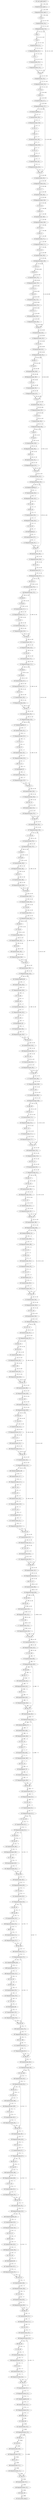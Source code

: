 strict digraph  {
"0 QuantizeLinear_input.1_1" [id=0, type=QuantizeLinear];
"1 DequantizeLinear_input.1_1" [id=1, type=DequantizeLinear];
"2 Conv_0" [id=2, type=Conv];
"3 QuantizeLinear_534_1" [id=3, type=QuantizeLinear];
"4 DequantizeLinear_534_1" [id=4, type=DequantizeLinear];
"5 Add_2" [id=5, type=Add];
"6 Mul_8" [id=6, type=Mul];
"7 Clip_5" [id=7, type=Clip];
"8 QuantizeLinear_254_1" [id=8, type=QuantizeLinear];
"9 QuantizeLinear_251_1" [id=9, type=QuantizeLinear];
"10 DequantizeLinear_254_1" [id=10, type=DequantizeLinear];
"11 DequantizeLinear_251_1" [id=11, type=DequantizeLinear];
"12 Conv_9" [id=12, type=Conv];
"13 Div_7" [id=13, type=Div];
"14 Relu_10" [id=14, type=Relu];
"15 QuantizeLinear_253_1" [id=15, type=QuantizeLinear];
"16 QuantizeLinear_257_1" [id=16, type=QuantizeLinear];
"17 DequantizeLinear_253_1" [id=17, type=DequantizeLinear];
"18 DequantizeLinear_257_1" [id=18, type=DequantizeLinear];
"19 GlobalAveragePool_11" [id=19, type=GlobalAveragePool];
"20 Mul_16" [id=20, type=Mul];
"21 QuantizeLinear_258_1" [id=21, type=QuantizeLinear];
"22 QuantizeLinear_263_1" [id=22, type=QuantizeLinear];
"23 DequantizeLinear_258_1" [id=23, type=DequantizeLinear];
"24 DequantizeLinear_263_1" [id=24, type=DequantizeLinear];
"25 Conv_12" [id=25, type=Conv];
"26 Conv_17" [id=26, type=Conv];
"27 Relu_13" [id=27, type=Relu];
"28 QuantizeLinear_540_1" [id=28, type=QuantizeLinear];
"29 QuantizeLinear_260_1" [id=29, type=QuantizeLinear];
"30 DequantizeLinear_540_1" [id=30, type=DequantizeLinear];
"31 DequantizeLinear_260_1" [id=31, type=DequantizeLinear];
"32 Conv_18" [id=32, type=Conv];
"33 Conv_14" [id=33, type=Conv];
"34 Relu_19" [id=34, type=Relu];
"35 HardSigmoid_15" [id=35, type=HardSigmoid];
"36 QuantizeLinear_268_1" [id=36, type=QuantizeLinear];
"37 QuantizeLinear_262_1" [id=37, type=QuantizeLinear];
"38 DequantizeLinear_268_1" [id=38, type=DequantizeLinear];
"39 DequantizeLinear_262_1" [id=39, type=DequantizeLinear];
"40 Conv_20" [id=40, type=Conv];
"41 Relu_21" [id=41, type=Relu];
"42 QuantizeLinear_271_1" [id=42, type=QuantizeLinear];
"43 DequantizeLinear_271_1" [id=43, type=DequantizeLinear];
"44 Conv_22" [id=44, type=Conv];
"45 QuantizeLinear_549_1" [id=45, type=QuantizeLinear];
"46 DequantizeLinear_549_1" [id=46, type=DequantizeLinear];
"47 Conv_23" [id=47, type=Conv];
"48 Add_28" [id=48, type=Add];
"49 Relu_24" [id=49, type=Relu];
"50 QuantizeLinear_282_1" [id=50, type=QuantizeLinear];
"51 QuantizeLinear_276_1" [id=51, type=QuantizeLinear];
"52 DequantizeLinear_282_1" [id=52, type=DequantizeLinear];
"53 DequantizeLinear_276_1" [id=53, type=DequantizeLinear];
"54 Conv_29" [id=54, type=Conv];
"55 Conv_25" [id=55, type=Conv];
"56 QuantizeLinear_561_1" [id=56, type=QuantizeLinear];
"57 Relu_26" [id=57, type=Relu];
"58 DequantizeLinear_561_1" [id=58, type=DequantizeLinear];
"59 QuantizeLinear_279_1" [id=59, type=QuantizeLinear];
"60 Add_31" [id=60, type=Add];
"61 Mul_37" [id=61, type=Mul];
"62 DequantizeLinear_279_1" [id=62, type=DequantizeLinear];
"63 Clip_34" [id=63, type=Clip];
"64 QuantizeLinear_292_1" [id=64, type=QuantizeLinear];
"65 Conv_27" [id=65, type=Conv];
"66 QuantizeLinear_289_1" [id=66, type=QuantizeLinear];
"67 DequantizeLinear_292_1" [id=67, type=DequantizeLinear];
"68 QuantizeLinear_558_1" [id=68, type=QuantizeLinear];
"69 DequantizeLinear_289_1" [id=69, type=DequantizeLinear];
"70 Conv_38" [id=70, type=Conv];
"71 DequantizeLinear_558_1" [id=71, type=DequantizeLinear];
"72 Div_36" [id=72, type=Div];
"73 QuantizeLinear_564_1" [id=73, type=QuantizeLinear];
"74 QuantizeLinear_291_1" [id=74, type=QuantizeLinear];
"75 DequantizeLinear_564_1" [id=75, type=DequantizeLinear];
"76 DequantizeLinear_291_1" [id=76, type=DequantizeLinear];
"77 Add_40" [id=77, type=Add];
"78 Mul_46" [id=78, type=Mul];
"79 Clip_43" [id=79, type=Clip];
"80 QuantizeLinear_302_1" [id=80, type=QuantizeLinear];
"81 QuantizeLinear_299_1" [id=81, type=QuantizeLinear];
"82 DequantizeLinear_302_1" [id=82, type=DequantizeLinear];
"83 DequantizeLinear_299_1" [id=83, type=DequantizeLinear];
"84 GlobalAveragePool_47" [id=84, type=GlobalAveragePool];
"85 Mul_52" [id=85, type=Mul];
"86 Div_45" [id=86, type=Div];
"87 QuantizeLinear_303_1" [id=87, type=QuantizeLinear];
"88 QuantizeLinear_308_1" [id=88, type=QuantizeLinear];
"89 QuantizeLinear_301_1" [id=89, type=QuantizeLinear];
"90 DequantizeLinear_303_1" [id=90, type=DequantizeLinear];
"91 DequantizeLinear_308_1" [id=91, type=DequantizeLinear];
"92 DequantizeLinear_301_1" [id=92, type=DequantizeLinear];
"93 Conv_48" [id=93, type=Conv];
"94 Conv_53" [id=94, type=Conv];
"95 Relu_49" [id=95, type=Relu];
"96 QuantizeLinear_567_1" [id=96, type=QuantizeLinear];
"97 QuantizeLinear_305_1" [id=97, type=QuantizeLinear];
"98 DequantizeLinear_567_1" [id=98, type=DequantizeLinear];
"99 DequantizeLinear_305_1" [id=99, type=DequantizeLinear];
"100 Conv_54" [id=100, type=Conv];
"101 Add_79" [id=101, type=Add];
"102 Conv_50" [id=102, type=Conv];
"103 QuantizeLinear_570_1" [id=103, type=QuantizeLinear];
"104 QuantizeLinear_339_1" [id=104, type=QuantizeLinear];
"105 HardSigmoid_51" [id=105, type=HardSigmoid];
"106 DequantizeLinear_570_1" [id=106, type=DequantizeLinear];
"107 DequantizeLinear_339_1" [id=107, type=DequantizeLinear];
"108 QuantizeLinear_307_1" [id=108, type=QuantizeLinear];
"109 Add_56" [id=109, type=Add];
"110 Mul_62" [id=110, type=Mul];
"111 Conv_80" [id=111, type=Conv];
"112 Add_105" [id=112, type=Add];
"113 DequantizeLinear_307_1" [id=113, type=DequantizeLinear];
"114 Clip_59" [id=114, type=Clip];
"115 QuantizeLinear_320_1" [id=115, type=QuantizeLinear];
"116 QuantizeLinear_579_1" [id=116, type=QuantizeLinear];
"117 QuantizeLinear_368_1" [id=117, type=QuantizeLinear];
"118 QuantizeLinear_317_1" [id=118, type=QuantizeLinear];
"119 DequantizeLinear_320_1" [id=119, type=DequantizeLinear];
"120 DequantizeLinear_579_1" [id=120, type=DequantizeLinear];
"121 DequantizeLinear_368_1" [id=121, type=DequantizeLinear];
"122 DequantizeLinear_317_1" [id=122, type=DequantizeLinear];
"123 Conv_63" [id=123, type=Conv];
"124 Add_82" [id=124, type=Add];
"125 Mul_88" [id=125, type=Mul];
"126 Conv_106" [id=126, type=Conv];
"127 Div_61" [id=127, type=Div];
"128 QuantizeLinear_573_1" [id=128, type=QuantizeLinear];
"129 Clip_85" [id=129, type=Clip];
"130 QuantizeLinear_349_1" [id=130, type=QuantizeLinear];
"131 QuantizeLinear_588_1" [id=131, type=QuantizeLinear];
"132 QuantizeLinear_319_1" [id=132, type=QuantizeLinear];
"133 DequantizeLinear_573_1" [id=133, type=DequantizeLinear];
"134 QuantizeLinear_346_1" [id=134, type=QuantizeLinear];
"135 DequantizeLinear_349_1" [id=135, type=DequantizeLinear];
"136 DequantizeLinear_588_1" [id=136, type=DequantizeLinear];
"137 DequantizeLinear_319_1" [id=137, type=DequantizeLinear];
"138 Add_65" [id=138, type=Add];
"139 Mul_71" [id=139, type=Mul];
"140 DequantizeLinear_346_1" [id=140, type=DequantizeLinear];
"141 Conv_89" [id=141, type=Conv];
"142 Add_108" [id=142, type=Add];
"143 Mul_114" [id=143, type=Mul];
"144 Clip_68" [id=144, type=Clip];
"145 QuantizeLinear_330_1" [id=145, type=QuantizeLinear];
"146 Div_87" [id=146, type=Div];
"147 QuantizeLinear_582_1" [id=147, type=QuantizeLinear];
"148 Clip_111" [id=148, type=Clip];
"149 QuantizeLinear_378_1" [id=149, type=QuantizeLinear];
"150 QuantizeLinear_327_1" [id=150, type=QuantizeLinear];
"151 DequantizeLinear_330_1" [id=151, type=DequantizeLinear];
"152 QuantizeLinear_348_1" [id=152, type=QuantizeLinear];
"153 DequantizeLinear_582_1" [id=153, type=DequantizeLinear];
"154 QuantizeLinear_375_1" [id=154, type=QuantizeLinear];
"155 DequantizeLinear_378_1" [id=155, type=DequantizeLinear];
"156 DequantizeLinear_327_1" [id=156, type=DequantizeLinear];
"157 GlobalAveragePool_72" [id=157, type=GlobalAveragePool];
"158 Mul_77" [id=158, type=Mul];
"159 DequantizeLinear_348_1" [id=159, type=DequantizeLinear];
"160 Add_91" [id=160, type=Add];
"161 Mul_97" [id=161, type=Mul];
"162 DequantizeLinear_375_1" [id=162, type=DequantizeLinear];
"163 Conv_115" [id=163, type=Conv];
"164 Div_70" [id=164, type=Div];
"165 QuantizeLinear_331_1" [id=165, type=QuantizeLinear];
"166 QuantizeLinear_336_1" [id=166, type=QuantizeLinear];
"167 Clip_94" [id=167, type=Clip];
"168 QuantizeLinear_359_1" [id=168, type=QuantizeLinear];
"169 Div_113" [id=169, type=Div];
"170 QuantizeLinear_591_1" [id=170, type=QuantizeLinear];
"171 QuantizeLinear_329_1" [id=171, type=QuantizeLinear];
"172 DequantizeLinear_331_1" [id=172, type=DequantizeLinear];
"173 DequantizeLinear_336_1" [id=173, type=DequantizeLinear];
"174 QuantizeLinear_356_1" [id=174, type=QuantizeLinear];
"175 DequantizeLinear_359_1" [id=175, type=DequantizeLinear];
"176 QuantizeLinear_377_1" [id=176, type=QuantizeLinear];
"177 DequantizeLinear_591_1" [id=177, type=DequantizeLinear];
"178 DequantizeLinear_329_1" [id=178, type=DequantizeLinear];
"179 Conv_73" [id=179, type=Conv];
"180 Conv_78" [id=180, type=Conv];
"181 DequantizeLinear_356_1" [id=181, type=DequantizeLinear];
"182 GlobalAveragePool_98" [id=182, type=GlobalAveragePool];
"183 Mul_103" [id=183, type=Mul];
"184 DequantizeLinear_377_1" [id=184, type=DequantizeLinear];
"185 Add_117" [id=185, type=Add];
"186 Mul_123" [id=186, type=Mul];
"187 Relu_74" [id=187, type=Relu];
"188 QuantizeLinear_576_1" [id=188, type=QuantizeLinear];
"189 Div_96" [id=189, type=Div];
"190 QuantizeLinear_360_1" [id=190, type=QuantizeLinear];
"191 QuantizeLinear_365_1" [id=191, type=QuantizeLinear];
"192 Clip_120" [id=192, type=Clip];
"193 QuantizeLinear_388_1" [id=193, type=QuantizeLinear];
"194 QuantizeLinear_333_1" [id=194, type=QuantizeLinear];
"195 DequantizeLinear_576_1" [id=195, type=DequantizeLinear];
"196 QuantizeLinear_358_1" [id=196, type=QuantizeLinear];
"197 DequantizeLinear_360_1" [id=197, type=DequantizeLinear];
"198 DequantizeLinear_365_1" [id=198, type=DequantizeLinear];
"199 QuantizeLinear_385_1" [id=199, type=QuantizeLinear];
"200 DequantizeLinear_388_1" [id=200, type=DequantizeLinear];
"201 DequantizeLinear_333_1" [id=201, type=DequantizeLinear];
"202 DequantizeLinear_358_1" [id=202, type=DequantizeLinear];
"203 Conv_99" [id=203, type=Conv];
"204 Conv_104" [id=204, type=Conv];
"205 DequantizeLinear_385_1" [id=205, type=DequantizeLinear];
"206 GlobalAveragePool_124" [id=206, type=GlobalAveragePool];
"207 Mul_129" [id=207, type=Mul];
"208 Conv_75" [id=208, type=Conv];
"209 Relu_100" [id=209, type=Relu];
"210 QuantizeLinear_585_1" [id=210, type=QuantizeLinear];
"211 Div_122" [id=211, type=Div];
"212 QuantizeLinear_389_1" [id=212, type=QuantizeLinear];
"213 QuantizeLinear_394_1" [id=213, type=QuantizeLinear];
"214 HardSigmoid_76" [id=214, type=HardSigmoid];
"215 QuantizeLinear_362_1" [id=215, type=QuantizeLinear];
"216 DequantizeLinear_585_1" [id=216, type=DequantizeLinear];
"217 QuantizeLinear_387_1" [id=217, type=QuantizeLinear];
"218 DequantizeLinear_389_1" [id=218, type=DequantizeLinear];
"219 DequantizeLinear_394_1" [id=219, type=DequantizeLinear];
"220 QuantizeLinear_335_1" [id=220, type=QuantizeLinear];
"221 DequantizeLinear_362_1" [id=221, type=DequantizeLinear];
"222 DequantizeLinear_387_1" [id=222, type=DequantizeLinear];
"223 Conv_125" [id=223, type=Conv];
"224 Conv_130" [id=224, type=Conv];
"225 DequantizeLinear_335_1" [id=225, type=DequantizeLinear];
"226 Conv_101" [id=226, type=Conv];
"227 Relu_126" [id=227, type=Relu];
"228 QuantizeLinear_594_1" [id=228, type=QuantizeLinear];
"229 HardSigmoid_102" [id=229, type=HardSigmoid];
"230 QuantizeLinear_391_1" [id=230, type=QuantizeLinear];
"231 DequantizeLinear_594_1" [id=231, type=DequantizeLinear];
"232 QuantizeLinear_364_1" [id=232, type=QuantizeLinear];
"233 DequantizeLinear_391_1" [id=233, type=DequantizeLinear];
"234 Conv_131" [id=234, type=Conv];
"235 Add_156" [id=235, type=Add];
"236 DequantizeLinear_364_1" [id=236, type=DequantizeLinear];
"237 Conv_127" [id=237, type=Conv];
"238 QuantizeLinear_597_1" [id=238, type=QuantizeLinear];
"239 QuantizeLinear_425_1" [id=239, type=QuantizeLinear];
"240 HardSigmoid_128" [id=240, type=HardSigmoid];
"241 DequantizeLinear_597_1" [id=241, type=DequantizeLinear];
"242 DequantizeLinear_425_1" [id=242, type=DequantizeLinear];
"243 QuantizeLinear_393_1" [id=243, type=QuantizeLinear];
"244 Add_133" [id=244, type=Add];
"245 Mul_139" [id=245, type=Mul];
"246 Conv_157" [id=246, type=Conv];
"247 DequantizeLinear_393_1" [id=247, type=DequantizeLinear];
"248 Clip_136" [id=248, type=Clip];
"249 QuantizeLinear_406_1" [id=249, type=QuantizeLinear];
"250 QuantizeLinear_606_1" [id=250, type=QuantizeLinear];
"251 QuantizeLinear_403_1" [id=251, type=QuantizeLinear];
"252 DequantizeLinear_406_1" [id=252, type=DequantizeLinear];
"253 DequantizeLinear_606_1" [id=253, type=DequantizeLinear];
"254 DequantizeLinear_403_1" [id=254, type=DequantizeLinear];
"255 Conv_140" [id=255, type=Conv];
"256 Add_159" [id=256, type=Add];
"257 Mul_165" [id=257, type=Mul];
"258 Div_138" [id=258, type=Div];
"259 QuantizeLinear_600_1" [id=259, type=QuantizeLinear];
"260 Clip_162" [id=260, type=Clip];
"261 QuantizeLinear_435_1" [id=261, type=QuantizeLinear];
"262 QuantizeLinear_405_1" [id=262, type=QuantizeLinear];
"263 DequantizeLinear_600_1" [id=263, type=DequantizeLinear];
"264 QuantizeLinear_432_1" [id=264, type=QuantizeLinear];
"265 DequantizeLinear_435_1" [id=265, type=DequantizeLinear];
"266 DequantizeLinear_405_1" [id=266, type=DequantizeLinear];
"267 Add_142" [id=267, type=Add];
"268 Mul_148" [id=268, type=Mul];
"269 DequantizeLinear_432_1" [id=269, type=DequantizeLinear];
"270 Conv_166" [id=270, type=Conv];
"271 Clip_145" [id=271, type=Clip];
"272 QuantizeLinear_416_1" [id=272, type=QuantizeLinear];
"273 Div_164" [id=273, type=Div];
"274 QuantizeLinear_609_1" [id=274, type=QuantizeLinear];
"275 QuantizeLinear_413_1" [id=275, type=QuantizeLinear];
"276 DequantizeLinear_416_1" [id=276, type=DequantizeLinear];
"277 QuantizeLinear_434_1" [id=277, type=QuantizeLinear];
"278 DequantizeLinear_609_1" [id=278, type=DequantizeLinear];
"279 DequantizeLinear_413_1" [id=279, type=DequantizeLinear];
"280 GlobalAveragePool_149" [id=280, type=GlobalAveragePool];
"281 Mul_154" [id=281, type=Mul];
"282 DequantizeLinear_434_1" [id=282, type=DequantizeLinear];
"283 Add_168" [id=283, type=Add];
"284 Mul_174" [id=284, type=Mul];
"285 Div_147" [id=285, type=Div];
"286 QuantizeLinear_417_1" [id=286, type=QuantizeLinear];
"287 QuantizeLinear_422_1" [id=287, type=QuantizeLinear];
"288 Clip_171" [id=288, type=Clip];
"289 QuantizeLinear_445_1" [id=289, type=QuantizeLinear];
"290 QuantizeLinear_415_1" [id=290, type=QuantizeLinear];
"291 DequantizeLinear_417_1" [id=291, type=DequantizeLinear];
"292 DequantizeLinear_422_1" [id=292, type=DequantizeLinear];
"293 QuantizeLinear_442_1" [id=293, type=QuantizeLinear];
"294 DequantizeLinear_445_1" [id=294, type=DequantizeLinear];
"295 DequantizeLinear_415_1" [id=295, type=DequantizeLinear];
"296 Conv_150" [id=296, type=Conv];
"297 Conv_155" [id=297, type=Conv];
"298 DequantizeLinear_442_1" [id=298, type=DequantizeLinear];
"299 GlobalAveragePool_175" [id=299, type=GlobalAveragePool];
"300 Mul_180" [id=300, type=Mul];
"301 Relu_151" [id=301, type=Relu];
"302 QuantizeLinear_603_1" [id=302, type=QuantizeLinear];
"303 Div_173" [id=303, type=Div];
"304 QuantizeLinear_446_1" [id=304, type=QuantizeLinear];
"305 QuantizeLinear_451_1" [id=305, type=QuantizeLinear];
"306 QuantizeLinear_419_1" [id=306, type=QuantizeLinear];
"307 DequantizeLinear_603_1" [id=307, type=DequantizeLinear];
"308 QuantizeLinear_444_1" [id=308, type=QuantizeLinear];
"309 DequantizeLinear_446_1" [id=309, type=DequantizeLinear];
"310 DequantizeLinear_451_1" [id=310, type=DequantizeLinear];
"311 DequantizeLinear_419_1" [id=311, type=DequantizeLinear];
"312 DequantizeLinear_444_1" [id=312, type=DequantizeLinear];
"313 Conv_176" [id=313, type=Conv];
"314 Conv_181" [id=314, type=Conv];
"315 Conv_152" [id=315, type=Conv];
"316 Relu_177" [id=316, type=Relu];
"317 QuantizeLinear_612_1" [id=317, type=QuantizeLinear];
"318 HardSigmoid_153" [id=318, type=HardSigmoid];
"319 QuantizeLinear_448_1" [id=319, type=QuantizeLinear];
"320 DequantizeLinear_612_1" [id=320, type=DequantizeLinear];
"321 QuantizeLinear_421_1" [id=321, type=QuantizeLinear];
"322 DequantizeLinear_448_1" [id=322, type=DequantizeLinear];
"323 Conv_182" [id=323, type=Conv];
"324 Add_207" [id=324, type=Add];
"325 DequantizeLinear_421_1" [id=325, type=DequantizeLinear];
"326 Conv_178" [id=326, type=Conv];
"327 QuantizeLinear_615_1" [id=327, type=QuantizeLinear];
"328 QuantizeLinear_482_1" [id=328, type=QuantizeLinear];
"329 HardSigmoid_179" [id=329, type=HardSigmoid];
"330 DequantizeLinear_615_1" [id=330, type=DequantizeLinear];
"331 DequantizeLinear_482_1" [id=331, type=DequantizeLinear];
"332 QuantizeLinear_450_1" [id=332, type=QuantizeLinear];
"333 Add_184" [id=333, type=Add];
"334 Mul_190" [id=334, type=Mul];
"335 Conv_208" [id=335, type=Conv];
"336 Add_233" [id=336, type=Add];
"337 DequantizeLinear_450_1" [id=337, type=DequantizeLinear];
"338 Clip_187" [id=338, type=Clip];
"339 QuantizeLinear_463_1" [id=339, type=QuantizeLinear];
"340 QuantizeLinear_624_1" [id=340, type=QuantizeLinear];
"341 QuantizeLinear_511_1" [id=341, type=QuantizeLinear];
"342 QuantizeLinear_460_1" [id=342, type=QuantizeLinear];
"343 DequantizeLinear_463_1" [id=343, type=DequantizeLinear];
"344 DequantizeLinear_624_1" [id=344, type=DequantizeLinear];
"345 DequantizeLinear_511_1" [id=345, type=DequantizeLinear];
"346 DequantizeLinear_460_1" [id=346, type=DequantizeLinear];
"347 Conv_191" [id=347, type=Conv];
"348 Add_210" [id=348, type=Add];
"349 Mul_216" [id=349, type=Mul];
"350 Conv_234" [id=350, type=Conv];
"351 Div_189" [id=351, type=Div];
"352 QuantizeLinear_618_1" [id=352, type=QuantizeLinear];
"353 Clip_213" [id=353, type=Clip];
"354 QuantizeLinear_492_1" [id=354, type=QuantizeLinear];
"355 QuantizeLinear_633_1" [id=355, type=QuantizeLinear];
"356 QuantizeLinear_462_1" [id=356, type=QuantizeLinear];
"357 DequantizeLinear_618_1" [id=357, type=DequantizeLinear];
"358 QuantizeLinear_489_1" [id=358, type=QuantizeLinear];
"359 DequantizeLinear_492_1" [id=359, type=DequantizeLinear];
"360 DequantizeLinear_633_1" [id=360, type=DequantizeLinear];
"361 DequantizeLinear_462_1" [id=361, type=DequantizeLinear];
"362 Add_193" [id=362, type=Add];
"363 Mul_199" [id=363, type=Mul];
"364 DequantizeLinear_489_1" [id=364, type=DequantizeLinear];
"365 Conv_217" [id=365, type=Conv];
"366 Add_236" [id=366, type=Add];
"367 Mul_242" [id=367, type=Mul];
"368 Clip_196" [id=368, type=Clip];
"369 QuantizeLinear_473_1" [id=369, type=QuantizeLinear];
"370 Div_215" [id=370, type=Div];
"371 QuantizeLinear_627_1" [id=371, type=QuantizeLinear];
"372 Clip_239" [id=372, type=Clip];
"373 QuantizeLinear_521_1" [id=373, type=QuantizeLinear];
"374 QuantizeLinear_470_1" [id=374, type=QuantizeLinear];
"375 DequantizeLinear_473_1" [id=375, type=DequantizeLinear];
"376 QuantizeLinear_491_1" [id=376, type=QuantizeLinear];
"377 DequantizeLinear_627_1" [id=377, type=DequantizeLinear];
"378 QuantizeLinear_518_1" [id=378, type=QuantizeLinear];
"379 DequantizeLinear_521_1" [id=379, type=DequantizeLinear];
"380 DequantizeLinear_470_1" [id=380, type=DequantizeLinear];
"381 GlobalAveragePool_200" [id=381, type=GlobalAveragePool];
"382 Mul_205" [id=382, type=Mul];
"383 DequantizeLinear_491_1" [id=383, type=DequantizeLinear];
"384 Add_219" [id=384, type=Add];
"385 Mul_225" [id=385, type=Mul];
"386 DequantizeLinear_518_1" [id=386, type=DequantizeLinear];
"387 GlobalAveragePool_243" [id=387, type=GlobalAveragePool];
"388 Div_198" [id=388, type=Div];
"389 QuantizeLinear_474_1" [id=389, type=QuantizeLinear];
"390 QuantizeLinear_479_1" [id=390, type=QuantizeLinear];
"391 Clip_222" [id=391, type=Clip];
"392 QuantizeLinear_502_1" [id=392, type=QuantizeLinear];
"393 Div_241" [id=393, type=Div];
"394 QuantizeLinear_522_1" [id=394, type=QuantizeLinear];
"395 QuantizeLinear_472_1" [id=395, type=QuantizeLinear];
"396 DequantizeLinear_474_1" [id=396, type=DequantizeLinear];
"397 DequantizeLinear_479_1" [id=397, type=DequantizeLinear];
"398 QuantizeLinear_499_1" [id=398, type=QuantizeLinear];
"399 DequantizeLinear_502_1" [id=399, type=DequantizeLinear];
"400 QuantizeLinear_520_1" [id=400, type=QuantizeLinear];
"401 DequantizeLinear_522_1" [id=401, type=DequantizeLinear];
"402 DequantizeLinear_472_1" [id=402, type=DequantizeLinear];
"403 Conv_201" [id=403, type=Conv];
"404 Conv_206" [id=404, type=Conv];
"405 DequantizeLinear_499_1" [id=405, type=DequantizeLinear];
"406 GlobalAveragePool_226" [id=406, type=GlobalAveragePool];
"407 Mul_231" [id=407, type=Mul];
"408 DequantizeLinear_520_1" [id=408, type=DequantizeLinear];
"409 Flatten_244" [id=409, type=Flatten];
"410 Relu_202" [id=410, type=Relu];
"411 QuantizeLinear_621_1" [id=411, type=QuantizeLinear];
"412 Div_224" [id=412, type=Div];
"413 QuantizeLinear_503_1" [id=413, type=QuantizeLinear];
"414 QuantizeLinear_508_1" [id=414, type=QuantizeLinear];
"415 Gemm_245" [id=415, type=Gemm];
"416 QuantizeLinear_476_1" [id=416, type=QuantizeLinear];
"417 DequantizeLinear_621_1" [id=417, type=DequantizeLinear];
"418 QuantizeLinear_501_1" [id=418, type=QuantizeLinear];
"419 DequantizeLinear_503_1" [id=419, type=DequantizeLinear];
"420 DequantizeLinear_508_1" [id=420, type=DequantizeLinear];
"421 QuantizeLinear_524_1" [id=421, type=QuantizeLinear];
"422 DequantizeLinear_476_1" [id=422, type=DequantizeLinear];
"423 DequantizeLinear_501_1" [id=423, type=DequantizeLinear];
"424 Conv_227" [id=424, type=Conv];
"425 Conv_232" [id=425, type=Conv];
"426 DequantizeLinear_524_1" [id=426, type=DequantizeLinear];
"427 Conv_203" [id=427, type=Conv];
"428 Relu_228" [id=428, type=Relu];
"429 QuantizeLinear_630_1" [id=429, type=QuantizeLinear];
"430 Add_247" [id=430, type=Add];
"431 Mul_253" [id=431, type=Mul];
"432 HardSigmoid_204" [id=432, type=HardSigmoid];
"433 QuantizeLinear_505_1" [id=433, type=QuantizeLinear];
"434 DequantizeLinear_630_1" [id=434, type=DequantizeLinear];
"435 Clip_250" [id=435, type=Clip];
"436 QuantizeLinear_532_1" [id=436, type=QuantizeLinear];
"437 QuantizeLinear_478_1" [id=437, type=QuantizeLinear];
"438 DequantizeLinear_505_1" [id=438, type=DequantizeLinear];
"439 QuantizeLinear_529_1" [id=439, type=QuantizeLinear];
"440 DequantizeLinear_532_1" [id=440, type=DequantizeLinear];
"441 DequantizeLinear_478_1" [id=441, type=DequantizeLinear];
"442 Conv_229" [id=442, type=Conv];
"443 DequantizeLinear_529_1" [id=443, type=DequantizeLinear];
"444 Gemm_254" [id=444, type=Gemm];
"445 HardSigmoid_230" [id=445, type=HardSigmoid];
"446 Div_252" [id=446, type=Div];
"447 QuantizeLinear_507_1" [id=447, type=QuantizeLinear];
"448 QuantizeLinear_531_1" [id=448, type=QuantizeLinear];
"449 DequantizeLinear_507_1" [id=449, type=DequantizeLinear];
"450 DequantizeLinear_531_1" [id=450, type=DequantizeLinear];
"451 nncf_model_input_0" [id=451, type=nncf_model_input];
"452 nncf_model_output_0" [id=452, type=nncf_model_output];
"0 QuantizeLinear_input.1_1" -> "1 DequantizeLinear_input.1_1"  [label="[1, 3, 224, 224]", style=dashed];
"1 DequantizeLinear_input.1_1" -> "2 Conv_0"  [label="[1, 3, 224, 224]", style=solid];
"2 Conv_0" -> "3 QuantizeLinear_534_1"  [label="[1, 16, 112, 112]", style=solid];
"3 QuantizeLinear_534_1" -> "4 DequantizeLinear_534_1"  [label="[1, 16, 112, 112]", style=dashed];
"4 DequantizeLinear_534_1" -> "5 Add_2"  [label="[1, 16, 112, 112]", style=solid];
"4 DequantizeLinear_534_1" -> "6 Mul_8"  [label="[1, 16, 112, 112]", style=solid];
"5 Add_2" -> "7 Clip_5"  [label="[1, 16, 112, 112]", style=solid];
"6 Mul_8" -> "8 QuantizeLinear_254_1"  [label="[1, 16, 112, 112]", style=solid];
"7 Clip_5" -> "9 QuantizeLinear_251_1"  [label="[1, 16, 112, 112]", style=solid];
"8 QuantizeLinear_254_1" -> "10 DequantizeLinear_254_1"  [label="[1, 16, 112, 112]", style=dashed];
"9 QuantizeLinear_251_1" -> "11 DequantizeLinear_251_1"  [label="[1, 16, 112, 112]", style=dashed];
"10 DequantizeLinear_254_1" -> "12 Conv_9"  [label="[1, 16, 112, 112]", style=solid];
"11 DequantizeLinear_251_1" -> "13 Div_7"  [label="[1, 16, 112, 112]", style=solid];
"12 Conv_9" -> "14 Relu_10"  [label="[1, 16, 56, 56]", style=solid];
"13 Div_7" -> "15 QuantizeLinear_253_1"  [label="[1, 16, 112, 112]", style=solid];
"14 Relu_10" -> "16 QuantizeLinear_257_1"  [label="[1, 16, 56, 56]", style=solid];
"15 QuantizeLinear_253_1" -> "17 DequantizeLinear_253_1"  [label="[1, 16, 112, 112]", style=dashed];
"16 QuantizeLinear_257_1" -> "18 DequantizeLinear_257_1"  [label="[1, 16, 56, 56]", style=dashed];
"17 DequantizeLinear_253_1" -> "6 Mul_8"  [label="[1, 16, 112, 112]", style=solid];
"18 DequantizeLinear_257_1" -> "19 GlobalAveragePool_11"  [label="[1, 16, 56, 56]", style=solid];
"18 DequantizeLinear_257_1" -> "20 Mul_16"  [label="[1, 16, 56, 56]", style=solid];
"19 GlobalAveragePool_11" -> "21 QuantizeLinear_258_1"  [label="[1, 16, 1, 1]", style=solid];
"20 Mul_16" -> "22 QuantizeLinear_263_1"  [label="[1, 16, 56, 56]", style=solid];
"21 QuantizeLinear_258_1" -> "23 DequantizeLinear_258_1"  [label="[1, 16, 1, 1]", style=dashed];
"22 QuantizeLinear_263_1" -> "24 DequantizeLinear_263_1"  [label="[1, 16, 56, 56]", style=dashed];
"23 DequantizeLinear_258_1" -> "25 Conv_12"  [label="[1, 16, 1, 1]", style=solid];
"24 DequantizeLinear_263_1" -> "26 Conv_17"  [label="[1, 16, 56, 56]", style=solid];
"25 Conv_12" -> "27 Relu_13"  [label="[1, 8, 1, 1]", style=solid];
"26 Conv_17" -> "28 QuantizeLinear_540_1"  [label="[1, 16, 56, 56]", style=solid];
"27 Relu_13" -> "29 QuantizeLinear_260_1"  [label="[1, 8, 1, 1]", style=solid];
"28 QuantizeLinear_540_1" -> "30 DequantizeLinear_540_1"  [label="[1, 16, 56, 56]", style=dashed];
"29 QuantizeLinear_260_1" -> "31 DequantizeLinear_260_1"  [label="[1, 8, 1, 1]", style=dashed];
"30 DequantizeLinear_540_1" -> "32 Conv_18"  [label="[1, 16, 56, 56]", style=solid];
"31 DequantizeLinear_260_1" -> "33 Conv_14"  [label="[1, 8, 1, 1]", style=solid];
"32 Conv_18" -> "34 Relu_19"  [label="[1, 72, 56, 56]", style=solid];
"33 Conv_14" -> "35 HardSigmoid_15"  [label="[1, 16, 1, 1]", style=solid];
"34 Relu_19" -> "36 QuantizeLinear_268_1"  [label="[1, 72, 56, 56]", style=solid];
"35 HardSigmoid_15" -> "37 QuantizeLinear_262_1"  [label="[1, 16, 1, 1]", style=solid];
"36 QuantizeLinear_268_1" -> "38 DequantizeLinear_268_1"  [label="[1, 72, 56, 56]", style=dashed];
"37 QuantizeLinear_262_1" -> "39 DequantizeLinear_262_1"  [label="[1, 16, 1, 1]", style=dashed];
"38 DequantizeLinear_268_1" -> "40 Conv_20"  [label="[1, 72, 56, 56]", style=solid];
"39 DequantizeLinear_262_1" -> "20 Mul_16"  [label="[1, 16, 1, 1]", style=solid];
"40 Conv_20" -> "41 Relu_21"  [label="[1, 72, 28, 28]", style=solid];
"41 Relu_21" -> "42 QuantizeLinear_271_1"  [label="[1, 72, 28, 28]", style=solid];
"42 QuantizeLinear_271_1" -> "43 DequantizeLinear_271_1"  [label="[1, 72, 28, 28]", style=dashed];
"43 DequantizeLinear_271_1" -> "44 Conv_22"  [label="[1, 72, 28, 28]", style=solid];
"44 Conv_22" -> "45 QuantizeLinear_549_1"  [label="[1, 24, 28, 28]", style=solid];
"45 QuantizeLinear_549_1" -> "46 DequantizeLinear_549_1"  [label="[1, 24, 28, 28]", style=dashed];
"46 DequantizeLinear_549_1" -> "47 Conv_23"  [label="[1, 24, 28, 28]", style=solid];
"46 DequantizeLinear_549_1" -> "48 Add_28"  [label="[1, 24, 28, 28]", style=solid];
"47 Conv_23" -> "49 Relu_24"  [label="[1, 88, 28, 28]", style=solid];
"48 Add_28" -> "50 QuantizeLinear_282_1"  [label="[1, 24, 28, 28]", style=solid];
"49 Relu_24" -> "51 QuantizeLinear_276_1"  [label="[1, 88, 28, 28]", style=solid];
"50 QuantizeLinear_282_1" -> "52 DequantizeLinear_282_1"  [label="[1, 24, 28, 28]", style=dashed];
"51 QuantizeLinear_276_1" -> "53 DequantizeLinear_276_1"  [label="[1, 88, 28, 28]", style=dashed];
"52 DequantizeLinear_282_1" -> "54 Conv_29"  [label="[1, 24, 28, 28]", style=solid];
"53 DequantizeLinear_276_1" -> "55 Conv_25"  [label="[1, 88, 28, 28]", style=solid];
"54 Conv_29" -> "56 QuantizeLinear_561_1"  [label="[1, 96, 28, 28]", style=solid];
"55 Conv_25" -> "57 Relu_26"  [label="[1, 88, 28, 28]", style=solid];
"56 QuantizeLinear_561_1" -> "58 DequantizeLinear_561_1"  [label="[1, 96, 28, 28]", style=dashed];
"57 Relu_26" -> "59 QuantizeLinear_279_1"  [label="[1, 88, 28, 28]", style=solid];
"58 DequantizeLinear_561_1" -> "60 Add_31"  [label="[1, 96, 28, 28]", style=solid];
"58 DequantizeLinear_561_1" -> "61 Mul_37"  [label="[1, 96, 28, 28]", style=solid];
"59 QuantizeLinear_279_1" -> "62 DequantizeLinear_279_1"  [label="[1, 88, 28, 28]", style=dashed];
"60 Add_31" -> "63 Clip_34"  [label="[1, 96, 28, 28]", style=solid];
"61 Mul_37" -> "64 QuantizeLinear_292_1"  [label="[1, 96, 28, 28]", style=solid];
"62 DequantizeLinear_279_1" -> "65 Conv_27"  [label="[1, 88, 28, 28]", style=solid];
"63 Clip_34" -> "66 QuantizeLinear_289_1"  [label="[1, 96, 28, 28]", style=solid];
"64 QuantizeLinear_292_1" -> "67 DequantizeLinear_292_1"  [label="[1, 96, 28, 28]", style=dashed];
"65 Conv_27" -> "68 QuantizeLinear_558_1"  [label="[1, 24, 28, 28]", style=solid];
"66 QuantizeLinear_289_1" -> "69 DequantizeLinear_289_1"  [label="[1, 96, 28, 28]", style=dashed];
"67 DequantizeLinear_292_1" -> "70 Conv_38"  [label="[1, 96, 28, 28]", style=solid];
"68 QuantizeLinear_558_1" -> "71 DequantizeLinear_558_1"  [label="[1, 24, 28, 28]", style=dashed];
"69 DequantizeLinear_289_1" -> "72 Div_36"  [label="[1, 96, 28, 28]", style=solid];
"70 Conv_38" -> "73 QuantizeLinear_564_1"  [label="[1, 96, 14, 14]", style=solid];
"71 DequantizeLinear_558_1" -> "48 Add_28"  [label="[1, 24, 28, 28]", style=solid];
"72 Div_36" -> "74 QuantizeLinear_291_1"  [label="[1, 96, 28, 28]", style=solid];
"73 QuantizeLinear_564_1" -> "75 DequantizeLinear_564_1"  [label="[1, 96, 14, 14]", style=dashed];
"74 QuantizeLinear_291_1" -> "76 DequantizeLinear_291_1"  [label="[1, 96, 28, 28]", style=dashed];
"75 DequantizeLinear_564_1" -> "77 Add_40"  [label="[1, 96, 14, 14]", style=solid];
"75 DequantizeLinear_564_1" -> "78 Mul_46"  [label="[1, 96, 14, 14]", style=solid];
"76 DequantizeLinear_291_1" -> "61 Mul_37"  [label="[1, 96, 28, 28]", style=solid];
"77 Add_40" -> "79 Clip_43"  [label="[1, 96, 14, 14]", style=solid];
"78 Mul_46" -> "80 QuantizeLinear_302_1"  [label="[1, 96, 14, 14]", style=solid];
"79 Clip_43" -> "81 QuantizeLinear_299_1"  [label="[1, 96, 14, 14]", style=solid];
"80 QuantizeLinear_302_1" -> "82 DequantizeLinear_302_1"  [label="[1, 96, 14, 14]", style=dashed];
"81 QuantizeLinear_299_1" -> "83 DequantizeLinear_299_1"  [label="[1, 96, 14, 14]", style=dashed];
"82 DequantizeLinear_302_1" -> "84 GlobalAveragePool_47"  [label="[1, 96, 14, 14]", style=solid];
"82 DequantizeLinear_302_1" -> "85 Mul_52"  [label="[1, 96, 14, 14]", style=solid];
"83 DequantizeLinear_299_1" -> "86 Div_45"  [label="[1, 96, 14, 14]", style=solid];
"84 GlobalAveragePool_47" -> "87 QuantizeLinear_303_1"  [label="[1, 96, 1, 1]", style=solid];
"85 Mul_52" -> "88 QuantizeLinear_308_1"  [label="[1, 96, 14, 14]", style=solid];
"86 Div_45" -> "89 QuantizeLinear_301_1"  [label="[1, 96, 14, 14]", style=solid];
"87 QuantizeLinear_303_1" -> "90 DequantizeLinear_303_1"  [label="[1, 96, 1, 1]", style=dashed];
"88 QuantizeLinear_308_1" -> "91 DequantizeLinear_308_1"  [label="[1, 96, 14, 14]", style=dashed];
"89 QuantizeLinear_301_1" -> "92 DequantizeLinear_301_1"  [label="[1, 96, 14, 14]", style=dashed];
"90 DequantizeLinear_303_1" -> "93 Conv_48"  [label="[1, 96, 1, 1]", style=solid];
"91 DequantizeLinear_308_1" -> "94 Conv_53"  [label="[1, 96, 14, 14]", style=solid];
"92 DequantizeLinear_301_1" -> "78 Mul_46"  [label="[1, 96, 14, 14]", style=solid];
"93 Conv_48" -> "95 Relu_49"  [label="[1, 24, 1, 1]", style=solid];
"94 Conv_53" -> "96 QuantizeLinear_567_1"  [label="[1, 40, 14, 14]", style=solid];
"95 Relu_49" -> "97 QuantizeLinear_305_1"  [label="[1, 24, 1, 1]", style=solid];
"96 QuantizeLinear_567_1" -> "98 DequantizeLinear_567_1"  [label="[1, 40, 14, 14]", style=dashed];
"97 QuantizeLinear_305_1" -> "99 DequantizeLinear_305_1"  [label="[1, 24, 1, 1]", style=dashed];
"98 DequantizeLinear_567_1" -> "100 Conv_54"  [label="[1, 40, 14, 14]", style=solid];
"98 DequantizeLinear_567_1" -> "101 Add_79"  [label="[1, 40, 14, 14]", style=solid];
"99 DequantizeLinear_305_1" -> "102 Conv_50"  [label="[1, 24, 1, 1]", style=solid];
"100 Conv_54" -> "103 QuantizeLinear_570_1"  [label="[1, 240, 14, 14]", style=solid];
"101 Add_79" -> "104 QuantizeLinear_339_1"  [label="[1, 40, 14, 14]", style=solid];
"102 Conv_50" -> "105 HardSigmoid_51"  [label="[1, 96, 1, 1]", style=solid];
"103 QuantizeLinear_570_1" -> "106 DequantizeLinear_570_1"  [label="[1, 240, 14, 14]", style=dashed];
"104 QuantizeLinear_339_1" -> "107 DequantizeLinear_339_1"  [label="[1, 40, 14, 14]", style=dashed];
"105 HardSigmoid_51" -> "108 QuantizeLinear_307_1"  [label="[1, 96, 1, 1]", style=solid];
"106 DequantizeLinear_570_1" -> "109 Add_56"  [label="[1, 240, 14, 14]", style=solid];
"106 DequantizeLinear_570_1" -> "110 Mul_62"  [label="[1, 240, 14, 14]", style=solid];
"107 DequantizeLinear_339_1" -> "111 Conv_80"  [label="[1, 40, 14, 14]", style=solid];
"107 DequantizeLinear_339_1" -> "112 Add_105"  [label="[1, 40, 14, 14]", style=solid];
"108 QuantizeLinear_307_1" -> "113 DequantizeLinear_307_1"  [label="[1, 96, 1, 1]", style=dashed];
"109 Add_56" -> "114 Clip_59"  [label="[1, 240, 14, 14]", style=solid];
"110 Mul_62" -> "115 QuantizeLinear_320_1"  [label="[1, 240, 14, 14]", style=solid];
"111 Conv_80" -> "116 QuantizeLinear_579_1"  [label="[1, 240, 14, 14]", style=solid];
"112 Add_105" -> "117 QuantizeLinear_368_1"  [label="[1, 40, 14, 14]", style=solid];
"113 DequantizeLinear_307_1" -> "85 Mul_52"  [label="[1, 96, 1, 1]", style=solid];
"114 Clip_59" -> "118 QuantizeLinear_317_1"  [label="[1, 240, 14, 14]", style=solid];
"115 QuantizeLinear_320_1" -> "119 DequantizeLinear_320_1"  [label="[1, 240, 14, 14]", style=dashed];
"116 QuantizeLinear_579_1" -> "120 DequantizeLinear_579_1"  [label="[1, 240, 14, 14]", style=dashed];
"117 QuantizeLinear_368_1" -> "121 DequantizeLinear_368_1"  [label="[1, 40, 14, 14]", style=dashed];
"118 QuantizeLinear_317_1" -> "122 DequantizeLinear_317_1"  [label="[1, 240, 14, 14]", style=dashed];
"119 DequantizeLinear_320_1" -> "123 Conv_63"  [label="[1, 240, 14, 14]", style=solid];
"120 DequantizeLinear_579_1" -> "124 Add_82"  [label="[1, 240, 14, 14]", style=solid];
"120 DequantizeLinear_579_1" -> "125 Mul_88"  [label="[1, 240, 14, 14]", style=solid];
"121 DequantizeLinear_368_1" -> "126 Conv_106"  [label="[1, 40, 14, 14]", style=solid];
"122 DequantizeLinear_317_1" -> "127 Div_61"  [label="[1, 240, 14, 14]", style=solid];
"123 Conv_63" -> "128 QuantizeLinear_573_1"  [label="[1, 240, 14, 14]", style=solid];
"124 Add_82" -> "129 Clip_85"  [label="[1, 240, 14, 14]", style=solid];
"125 Mul_88" -> "130 QuantizeLinear_349_1"  [label="[1, 240, 14, 14]", style=solid];
"126 Conv_106" -> "131 QuantizeLinear_588_1"  [label="[1, 120, 14, 14]", style=solid];
"127 Div_61" -> "132 QuantizeLinear_319_1"  [label="[1, 240, 14, 14]", style=solid];
"128 QuantizeLinear_573_1" -> "133 DequantizeLinear_573_1"  [label="[1, 240, 14, 14]", style=dashed];
"129 Clip_85" -> "134 QuantizeLinear_346_1"  [label="[1, 240, 14, 14]", style=solid];
"130 QuantizeLinear_349_1" -> "135 DequantizeLinear_349_1"  [label="[1, 240, 14, 14]", style=dashed];
"131 QuantizeLinear_588_1" -> "136 DequantizeLinear_588_1"  [label="[1, 120, 14, 14]", style=dashed];
"132 QuantizeLinear_319_1" -> "137 DequantizeLinear_319_1"  [label="[1, 240, 14, 14]", style=dashed];
"133 DequantizeLinear_573_1" -> "138 Add_65"  [label="[1, 240, 14, 14]", style=solid];
"133 DequantizeLinear_573_1" -> "139 Mul_71"  [label="[1, 240, 14, 14]", style=solid];
"134 QuantizeLinear_346_1" -> "140 DequantizeLinear_346_1"  [label="[1, 240, 14, 14]", style=dashed];
"135 DequantizeLinear_349_1" -> "141 Conv_89"  [label="[1, 240, 14, 14]", style=solid];
"136 DequantizeLinear_588_1" -> "142 Add_108"  [label="[1, 120, 14, 14]", style=solid];
"136 DequantizeLinear_588_1" -> "143 Mul_114"  [label="[1, 120, 14, 14]", style=solid];
"137 DequantizeLinear_319_1" -> "110 Mul_62"  [label="[1, 240, 14, 14]", style=solid];
"138 Add_65" -> "144 Clip_68"  [label="[1, 240, 14, 14]", style=solid];
"139 Mul_71" -> "145 QuantizeLinear_330_1"  [label="[1, 240, 14, 14]", style=solid];
"140 DequantizeLinear_346_1" -> "146 Div_87"  [label="[1, 240, 14, 14]", style=solid];
"141 Conv_89" -> "147 QuantizeLinear_582_1"  [label="[1, 240, 14, 14]", style=solid];
"142 Add_108" -> "148 Clip_111"  [label="[1, 120, 14, 14]", style=solid];
"143 Mul_114" -> "149 QuantizeLinear_378_1"  [label="[1, 120, 14, 14]", style=solid];
"144 Clip_68" -> "150 QuantizeLinear_327_1"  [label="[1, 240, 14, 14]", style=solid];
"145 QuantizeLinear_330_1" -> "151 DequantizeLinear_330_1"  [label="[1, 240, 14, 14]", style=dashed];
"146 Div_87" -> "152 QuantizeLinear_348_1"  [label="[1, 240, 14, 14]", style=solid];
"147 QuantizeLinear_582_1" -> "153 DequantizeLinear_582_1"  [label="[1, 240, 14, 14]", style=dashed];
"148 Clip_111" -> "154 QuantizeLinear_375_1"  [label="[1, 120, 14, 14]", style=solid];
"149 QuantizeLinear_378_1" -> "155 DequantizeLinear_378_1"  [label="[1, 120, 14, 14]", style=dashed];
"150 QuantizeLinear_327_1" -> "156 DequantizeLinear_327_1"  [label="[1, 240, 14, 14]", style=dashed];
"151 DequantizeLinear_330_1" -> "157 GlobalAveragePool_72"  [label="[1, 240, 14, 14]", style=solid];
"151 DequantizeLinear_330_1" -> "158 Mul_77"  [label="[1, 240, 14, 14]", style=solid];
"152 QuantizeLinear_348_1" -> "159 DequantizeLinear_348_1"  [label="[1, 240, 14, 14]", style=dashed];
"153 DequantizeLinear_582_1" -> "160 Add_91"  [label="[1, 240, 14, 14]", style=solid];
"153 DequantizeLinear_582_1" -> "161 Mul_97"  [label="[1, 240, 14, 14]", style=solid];
"154 QuantizeLinear_375_1" -> "162 DequantizeLinear_375_1"  [label="[1, 120, 14, 14]", style=dashed];
"155 DequantizeLinear_378_1" -> "163 Conv_115"  [label="[1, 120, 14, 14]", style=solid];
"156 DequantizeLinear_327_1" -> "164 Div_70"  [label="[1, 240, 14, 14]", style=solid];
"157 GlobalAveragePool_72" -> "165 QuantizeLinear_331_1"  [label="[1, 240, 1, 1]", style=solid];
"158 Mul_77" -> "166 QuantizeLinear_336_1"  [label="[1, 240, 14, 14]", style=solid];
"159 DequantizeLinear_348_1" -> "125 Mul_88"  [label="[1, 240, 14, 14]", style=solid];
"160 Add_91" -> "167 Clip_94"  [label="[1, 240, 14, 14]", style=solid];
"161 Mul_97" -> "168 QuantizeLinear_359_1"  [label="[1, 240, 14, 14]", style=solid];
"162 DequantizeLinear_375_1" -> "169 Div_113"  [label="[1, 120, 14, 14]", style=solid];
"163 Conv_115" -> "170 QuantizeLinear_591_1"  [label="[1, 120, 14, 14]", style=solid];
"164 Div_70" -> "171 QuantizeLinear_329_1"  [label="[1, 240, 14, 14]", style=solid];
"165 QuantizeLinear_331_1" -> "172 DequantizeLinear_331_1"  [label="[1, 240, 1, 1]", style=dashed];
"166 QuantizeLinear_336_1" -> "173 DequantizeLinear_336_1"  [label="[1, 240, 14, 14]", style=dashed];
"167 Clip_94" -> "174 QuantizeLinear_356_1"  [label="[1, 240, 14, 14]", style=solid];
"168 QuantizeLinear_359_1" -> "175 DequantizeLinear_359_1"  [label="[1, 240, 14, 14]", style=dashed];
"169 Div_113" -> "176 QuantizeLinear_377_1"  [label="[1, 120, 14, 14]", style=solid];
"170 QuantizeLinear_591_1" -> "177 DequantizeLinear_591_1"  [label="[1, 120, 14, 14]", style=dashed];
"171 QuantizeLinear_329_1" -> "178 DequantizeLinear_329_1"  [label="[1, 240, 14, 14]", style=dashed];
"172 DequantizeLinear_331_1" -> "179 Conv_73"  [label="[1, 240, 1, 1]", style=solid];
"173 DequantizeLinear_336_1" -> "180 Conv_78"  [label="[1, 240, 14, 14]", style=solid];
"174 QuantizeLinear_356_1" -> "181 DequantizeLinear_356_1"  [label="[1, 240, 14, 14]", style=dashed];
"175 DequantizeLinear_359_1" -> "182 GlobalAveragePool_98"  [label="[1, 240, 14, 14]", style=solid];
"175 DequantizeLinear_359_1" -> "183 Mul_103"  [label="[1, 240, 14, 14]", style=solid];
"176 QuantizeLinear_377_1" -> "184 DequantizeLinear_377_1"  [label="[1, 120, 14, 14]", style=dashed];
"177 DequantizeLinear_591_1" -> "185 Add_117"  [label="[1, 120, 14, 14]", style=solid];
"177 DequantizeLinear_591_1" -> "186 Mul_123"  [label="[1, 120, 14, 14]", style=solid];
"178 DequantizeLinear_329_1" -> "139 Mul_71"  [label="[1, 240, 14, 14]", style=solid];
"179 Conv_73" -> "187 Relu_74"  [label="[1, 64, 1, 1]", style=solid];
"180 Conv_78" -> "188 QuantizeLinear_576_1"  [label="[1, 40, 14, 14]", style=solid];
"181 DequantizeLinear_356_1" -> "189 Div_96"  [label="[1, 240, 14, 14]", style=solid];
"182 GlobalAveragePool_98" -> "190 QuantizeLinear_360_1"  [label="[1, 240, 1, 1]", style=solid];
"183 Mul_103" -> "191 QuantizeLinear_365_1"  [label="[1, 240, 14, 14]", style=solid];
"184 DequantizeLinear_377_1" -> "143 Mul_114"  [label="[1, 120, 14, 14]", style=solid];
"185 Add_117" -> "192 Clip_120"  [label="[1, 120, 14, 14]", style=solid];
"186 Mul_123" -> "193 QuantizeLinear_388_1"  [label="[1, 120, 14, 14]", style=solid];
"187 Relu_74" -> "194 QuantizeLinear_333_1"  [label="[1, 64, 1, 1]", style=solid];
"188 QuantizeLinear_576_1" -> "195 DequantizeLinear_576_1"  [label="[1, 40, 14, 14]", style=dashed];
"189 Div_96" -> "196 QuantizeLinear_358_1"  [label="[1, 240, 14, 14]", style=solid];
"190 QuantizeLinear_360_1" -> "197 DequantizeLinear_360_1"  [label="[1, 240, 1, 1]", style=dashed];
"191 QuantizeLinear_365_1" -> "198 DequantizeLinear_365_1"  [label="[1, 240, 14, 14]", style=dashed];
"192 Clip_120" -> "199 QuantizeLinear_385_1"  [label="[1, 120, 14, 14]", style=solid];
"193 QuantizeLinear_388_1" -> "200 DequantizeLinear_388_1"  [label="[1, 120, 14, 14]", style=dashed];
"194 QuantizeLinear_333_1" -> "201 DequantizeLinear_333_1"  [label="[1, 64, 1, 1]", style=dashed];
"195 DequantizeLinear_576_1" -> "101 Add_79"  [label="[1, 40, 14, 14]", style=solid];
"196 QuantizeLinear_358_1" -> "202 DequantizeLinear_358_1"  [label="[1, 240, 14, 14]", style=dashed];
"197 DequantizeLinear_360_1" -> "203 Conv_99"  [label="[1, 240, 1, 1]", style=solid];
"198 DequantizeLinear_365_1" -> "204 Conv_104"  [label="[1, 240, 14, 14]", style=solid];
"199 QuantizeLinear_385_1" -> "205 DequantizeLinear_385_1"  [label="[1, 120, 14, 14]", style=dashed];
"200 DequantizeLinear_388_1" -> "206 GlobalAveragePool_124"  [label="[1, 120, 14, 14]", style=solid];
"200 DequantizeLinear_388_1" -> "207 Mul_129"  [label="[1, 120, 14, 14]", style=solid];
"201 DequantizeLinear_333_1" -> "208 Conv_75"  [label="[1, 64, 1, 1]", style=solid];
"202 DequantizeLinear_358_1" -> "161 Mul_97"  [label="[1, 240, 14, 14]", style=solid];
"203 Conv_99" -> "209 Relu_100"  [label="[1, 64, 1, 1]", style=solid];
"204 Conv_104" -> "210 QuantizeLinear_585_1"  [label="[1, 40, 14, 14]", style=solid];
"205 DequantizeLinear_385_1" -> "211 Div_122"  [label="[1, 120, 14, 14]", style=solid];
"206 GlobalAveragePool_124" -> "212 QuantizeLinear_389_1"  [label="[1, 120, 1, 1]", style=solid];
"207 Mul_129" -> "213 QuantizeLinear_394_1"  [label="[1, 120, 14, 14]", style=solid];
"208 Conv_75" -> "214 HardSigmoid_76"  [label="[1, 240, 1, 1]", style=solid];
"209 Relu_100" -> "215 QuantizeLinear_362_1"  [label="[1, 64, 1, 1]", style=solid];
"210 QuantizeLinear_585_1" -> "216 DequantizeLinear_585_1"  [label="[1, 40, 14, 14]", style=dashed];
"211 Div_122" -> "217 QuantizeLinear_387_1"  [label="[1, 120, 14, 14]", style=solid];
"212 QuantizeLinear_389_1" -> "218 DequantizeLinear_389_1"  [label="[1, 120, 1, 1]", style=dashed];
"213 QuantizeLinear_394_1" -> "219 DequantizeLinear_394_1"  [label="[1, 120, 14, 14]", style=dashed];
"214 HardSigmoid_76" -> "220 QuantizeLinear_335_1"  [label="[1, 240, 1, 1]", style=solid];
"215 QuantizeLinear_362_1" -> "221 DequantizeLinear_362_1"  [label="[1, 64, 1, 1]", style=dashed];
"216 DequantizeLinear_585_1" -> "112 Add_105"  [label="[1, 40, 14, 14]", style=solid];
"217 QuantizeLinear_387_1" -> "222 DequantizeLinear_387_1"  [label="[1, 120, 14, 14]", style=dashed];
"218 DequantizeLinear_389_1" -> "223 Conv_125"  [label="[1, 120, 1, 1]", style=solid];
"219 DequantizeLinear_394_1" -> "224 Conv_130"  [label="[1, 120, 14, 14]", style=solid];
"220 QuantizeLinear_335_1" -> "225 DequantizeLinear_335_1"  [label="[1, 240, 1, 1]", style=dashed];
"221 DequantizeLinear_362_1" -> "226 Conv_101"  [label="[1, 64, 1, 1]", style=solid];
"222 DequantizeLinear_387_1" -> "186 Mul_123"  [label="[1, 120, 14, 14]", style=solid];
"223 Conv_125" -> "227 Relu_126"  [label="[1, 32, 1, 1]", style=solid];
"224 Conv_130" -> "228 QuantizeLinear_594_1"  [label="[1, 48, 14, 14]", style=solid];
"225 DequantizeLinear_335_1" -> "158 Mul_77"  [label="[1, 240, 1, 1]", style=solid];
"226 Conv_101" -> "229 HardSigmoid_102"  [label="[1, 240, 1, 1]", style=solid];
"227 Relu_126" -> "230 QuantizeLinear_391_1"  [label="[1, 32, 1, 1]", style=solid];
"228 QuantizeLinear_594_1" -> "231 DequantizeLinear_594_1"  [label="[1, 48, 14, 14]", style=dashed];
"229 HardSigmoid_102" -> "232 QuantizeLinear_364_1"  [label="[1, 240, 1, 1]", style=solid];
"230 QuantizeLinear_391_1" -> "233 DequantizeLinear_391_1"  [label="[1, 32, 1, 1]", style=dashed];
"231 DequantizeLinear_594_1" -> "234 Conv_131"  [label="[1, 48, 14, 14]", style=solid];
"231 DequantizeLinear_594_1" -> "235 Add_156"  [label="[1, 48, 14, 14]", style=solid];
"232 QuantizeLinear_364_1" -> "236 DequantizeLinear_364_1"  [label="[1, 240, 1, 1]", style=dashed];
"233 DequantizeLinear_391_1" -> "237 Conv_127"  [label="[1, 32, 1, 1]", style=solid];
"234 Conv_131" -> "238 QuantizeLinear_597_1"  [label="[1, 144, 14, 14]", style=solid];
"235 Add_156" -> "239 QuantizeLinear_425_1"  [label="[1, 48, 14, 14]", style=solid];
"236 DequantizeLinear_364_1" -> "183 Mul_103"  [label="[1, 240, 1, 1]", style=solid];
"237 Conv_127" -> "240 HardSigmoid_128"  [label="[1, 120, 1, 1]", style=solid];
"238 QuantizeLinear_597_1" -> "241 DequantizeLinear_597_1"  [label="[1, 144, 14, 14]", style=dashed];
"239 QuantizeLinear_425_1" -> "242 DequantizeLinear_425_1"  [label="[1, 48, 14, 14]", style=dashed];
"240 HardSigmoid_128" -> "243 QuantizeLinear_393_1"  [label="[1, 120, 1, 1]", style=solid];
"241 DequantizeLinear_597_1" -> "244 Add_133"  [label="[1, 144, 14, 14]", style=solid];
"241 DequantizeLinear_597_1" -> "245 Mul_139"  [label="[1, 144, 14, 14]", style=solid];
"242 DequantizeLinear_425_1" -> "246 Conv_157"  [label="[1, 48, 14, 14]", style=solid];
"243 QuantizeLinear_393_1" -> "247 DequantizeLinear_393_1"  [label="[1, 120, 1, 1]", style=dashed];
"244 Add_133" -> "248 Clip_136"  [label="[1, 144, 14, 14]", style=solid];
"245 Mul_139" -> "249 QuantizeLinear_406_1"  [label="[1, 144, 14, 14]", style=solid];
"246 Conv_157" -> "250 QuantizeLinear_606_1"  [label="[1, 288, 14, 14]", style=solid];
"247 DequantizeLinear_393_1" -> "207 Mul_129"  [label="[1, 120, 1, 1]", style=solid];
"248 Clip_136" -> "251 QuantizeLinear_403_1"  [label="[1, 144, 14, 14]", style=solid];
"249 QuantizeLinear_406_1" -> "252 DequantizeLinear_406_1"  [label="[1, 144, 14, 14]", style=dashed];
"250 QuantizeLinear_606_1" -> "253 DequantizeLinear_606_1"  [label="[1, 288, 14, 14]", style=dashed];
"251 QuantizeLinear_403_1" -> "254 DequantizeLinear_403_1"  [label="[1, 144, 14, 14]", style=dashed];
"252 DequantizeLinear_406_1" -> "255 Conv_140"  [label="[1, 144, 14, 14]", style=solid];
"253 DequantizeLinear_606_1" -> "256 Add_159"  [label="[1, 288, 14, 14]", style=solid];
"253 DequantizeLinear_606_1" -> "257 Mul_165"  [label="[1, 288, 14, 14]", style=solid];
"254 DequantizeLinear_403_1" -> "258 Div_138"  [label="[1, 144, 14, 14]", style=solid];
"255 Conv_140" -> "259 QuantizeLinear_600_1"  [label="[1, 144, 14, 14]", style=solid];
"256 Add_159" -> "260 Clip_162"  [label="[1, 288, 14, 14]", style=solid];
"257 Mul_165" -> "261 QuantizeLinear_435_1"  [label="[1, 288, 14, 14]", style=solid];
"258 Div_138" -> "262 QuantizeLinear_405_1"  [label="[1, 144, 14, 14]", style=solid];
"259 QuantizeLinear_600_1" -> "263 DequantizeLinear_600_1"  [label="[1, 144, 14, 14]", style=dashed];
"260 Clip_162" -> "264 QuantizeLinear_432_1"  [label="[1, 288, 14, 14]", style=solid];
"261 QuantizeLinear_435_1" -> "265 DequantizeLinear_435_1"  [label="[1, 288, 14, 14]", style=dashed];
"262 QuantizeLinear_405_1" -> "266 DequantizeLinear_405_1"  [label="[1, 144, 14, 14]", style=dashed];
"263 DequantizeLinear_600_1" -> "267 Add_142"  [label="[1, 144, 14, 14]", style=solid];
"263 DequantizeLinear_600_1" -> "268 Mul_148"  [label="[1, 144, 14, 14]", style=solid];
"264 QuantizeLinear_432_1" -> "269 DequantizeLinear_432_1"  [label="[1, 288, 14, 14]", style=dashed];
"265 DequantizeLinear_435_1" -> "270 Conv_166"  [label="[1, 288, 14, 14]", style=solid];
"266 DequantizeLinear_405_1" -> "245 Mul_139"  [label="[1, 144, 14, 14]", style=solid];
"267 Add_142" -> "271 Clip_145"  [label="[1, 144, 14, 14]", style=solid];
"268 Mul_148" -> "272 QuantizeLinear_416_1"  [label="[1, 144, 14, 14]", style=solid];
"269 DequantizeLinear_432_1" -> "273 Div_164"  [label="[1, 288, 14, 14]", style=solid];
"270 Conv_166" -> "274 QuantizeLinear_609_1"  [label="[1, 288, 7, 7]", style=solid];
"271 Clip_145" -> "275 QuantizeLinear_413_1"  [label="[1, 144, 14, 14]", style=solid];
"272 QuantizeLinear_416_1" -> "276 DequantizeLinear_416_1"  [label="[1, 144, 14, 14]", style=dashed];
"273 Div_164" -> "277 QuantizeLinear_434_1"  [label="[1, 288, 14, 14]", style=solid];
"274 QuantizeLinear_609_1" -> "278 DequantizeLinear_609_1"  [label="[1, 288, 7, 7]", style=dashed];
"275 QuantizeLinear_413_1" -> "279 DequantizeLinear_413_1"  [label="[1, 144, 14, 14]", style=dashed];
"276 DequantizeLinear_416_1" -> "280 GlobalAveragePool_149"  [label="[1, 144, 14, 14]", style=solid];
"276 DequantizeLinear_416_1" -> "281 Mul_154"  [label="[1, 144, 14, 14]", style=solid];
"277 QuantizeLinear_434_1" -> "282 DequantizeLinear_434_1"  [label="[1, 288, 14, 14]", style=dashed];
"278 DequantizeLinear_609_1" -> "283 Add_168"  [label="[1, 288, 7, 7]", style=solid];
"278 DequantizeLinear_609_1" -> "284 Mul_174"  [label="[1, 288, 7, 7]", style=solid];
"279 DequantizeLinear_413_1" -> "285 Div_147"  [label="[1, 144, 14, 14]", style=solid];
"280 GlobalAveragePool_149" -> "286 QuantizeLinear_417_1"  [label="[1, 144, 1, 1]", style=solid];
"281 Mul_154" -> "287 QuantizeLinear_422_1"  [label="[1, 144, 14, 14]", style=solid];
"282 DequantizeLinear_434_1" -> "257 Mul_165"  [label="[1, 288, 14, 14]", style=solid];
"283 Add_168" -> "288 Clip_171"  [label="[1, 288, 7, 7]", style=solid];
"284 Mul_174" -> "289 QuantizeLinear_445_1"  [label="[1, 288, 7, 7]", style=solid];
"285 Div_147" -> "290 QuantizeLinear_415_1"  [label="[1, 144, 14, 14]", style=solid];
"286 QuantizeLinear_417_1" -> "291 DequantizeLinear_417_1"  [label="[1, 144, 1, 1]", style=dashed];
"287 QuantizeLinear_422_1" -> "292 DequantizeLinear_422_1"  [label="[1, 144, 14, 14]", style=dashed];
"288 Clip_171" -> "293 QuantizeLinear_442_1"  [label="[1, 288, 7, 7]", style=solid];
"289 QuantizeLinear_445_1" -> "294 DequantizeLinear_445_1"  [label="[1, 288, 7, 7]", style=dashed];
"290 QuantizeLinear_415_1" -> "295 DequantizeLinear_415_1"  [label="[1, 144, 14, 14]", style=dashed];
"291 DequantizeLinear_417_1" -> "296 Conv_150"  [label="[1, 144, 1, 1]", style=solid];
"292 DequantizeLinear_422_1" -> "297 Conv_155"  [label="[1, 144, 14, 14]", style=solid];
"293 QuantizeLinear_442_1" -> "298 DequantizeLinear_442_1"  [label="[1, 288, 7, 7]", style=dashed];
"294 DequantizeLinear_445_1" -> "299 GlobalAveragePool_175"  [label="[1, 288, 7, 7]", style=solid];
"294 DequantizeLinear_445_1" -> "300 Mul_180"  [label="[1, 288, 7, 7]", style=solid];
"295 DequantizeLinear_415_1" -> "268 Mul_148"  [label="[1, 144, 14, 14]", style=solid];
"296 Conv_150" -> "301 Relu_151"  [label="[1, 40, 1, 1]", style=solid];
"297 Conv_155" -> "302 QuantizeLinear_603_1"  [label="[1, 48, 14, 14]", style=solid];
"298 DequantizeLinear_442_1" -> "303 Div_173"  [label="[1, 288, 7, 7]", style=solid];
"299 GlobalAveragePool_175" -> "304 QuantizeLinear_446_1"  [label="[1, 288, 1, 1]", style=solid];
"300 Mul_180" -> "305 QuantizeLinear_451_1"  [label="[1, 288, 7, 7]", style=solid];
"301 Relu_151" -> "306 QuantizeLinear_419_1"  [label="[1, 40, 1, 1]", style=solid];
"302 QuantizeLinear_603_1" -> "307 DequantizeLinear_603_1"  [label="[1, 48, 14, 14]", style=dashed];
"303 Div_173" -> "308 QuantizeLinear_444_1"  [label="[1, 288, 7, 7]", style=solid];
"304 QuantizeLinear_446_1" -> "309 DequantizeLinear_446_1"  [label="[1, 288, 1, 1]", style=dashed];
"305 QuantizeLinear_451_1" -> "310 DequantizeLinear_451_1"  [label="[1, 288, 7, 7]", style=dashed];
"306 QuantizeLinear_419_1" -> "311 DequantizeLinear_419_1"  [label="[1, 40, 1, 1]", style=dashed];
"307 DequantizeLinear_603_1" -> "235 Add_156"  [label="[1, 48, 14, 14]", style=solid];
"308 QuantizeLinear_444_1" -> "312 DequantizeLinear_444_1"  [label="[1, 288, 7, 7]", style=dashed];
"309 DequantizeLinear_446_1" -> "313 Conv_176"  [label="[1, 288, 1, 1]", style=solid];
"310 DequantizeLinear_451_1" -> "314 Conv_181"  [label="[1, 288, 7, 7]", style=solid];
"311 DequantizeLinear_419_1" -> "315 Conv_152"  [label="[1, 40, 1, 1]", style=solid];
"312 DequantizeLinear_444_1" -> "284 Mul_174"  [label="[1, 288, 7, 7]", style=solid];
"313 Conv_176" -> "316 Relu_177"  [label="[1, 72, 1, 1]", style=solid];
"314 Conv_181" -> "317 QuantizeLinear_612_1"  [label="[1, 96, 7, 7]", style=solid];
"315 Conv_152" -> "318 HardSigmoid_153"  [label="[1, 144, 1, 1]", style=solid];
"316 Relu_177" -> "319 QuantizeLinear_448_1"  [label="[1, 72, 1, 1]", style=solid];
"317 QuantizeLinear_612_1" -> "320 DequantizeLinear_612_1"  [label="[1, 96, 7, 7]", style=dashed];
"318 HardSigmoid_153" -> "321 QuantizeLinear_421_1"  [label="[1, 144, 1, 1]", style=solid];
"319 QuantizeLinear_448_1" -> "322 DequantizeLinear_448_1"  [label="[1, 72, 1, 1]", style=dashed];
"320 DequantizeLinear_612_1" -> "323 Conv_182"  [label="[1, 96, 7, 7]", style=solid];
"320 DequantizeLinear_612_1" -> "324 Add_207"  [label="[1, 96, 7, 7]", style=solid];
"321 QuantizeLinear_421_1" -> "325 DequantizeLinear_421_1"  [label="[1, 144, 1, 1]", style=dashed];
"322 DequantizeLinear_448_1" -> "326 Conv_178"  [label="[1, 72, 1, 1]", style=solid];
"323 Conv_182" -> "327 QuantizeLinear_615_1"  [label="[1, 576, 7, 7]", style=solid];
"324 Add_207" -> "328 QuantizeLinear_482_1"  [label="[1, 96, 7, 7]", style=solid];
"325 DequantizeLinear_421_1" -> "281 Mul_154"  [label="[1, 144, 1, 1]", style=solid];
"326 Conv_178" -> "329 HardSigmoid_179"  [label="[1, 288, 1, 1]", style=solid];
"327 QuantizeLinear_615_1" -> "330 DequantizeLinear_615_1"  [label="[1, 576, 7, 7]", style=dashed];
"328 QuantizeLinear_482_1" -> "331 DequantizeLinear_482_1"  [label="[1, 96, 7, 7]", style=dashed];
"329 HardSigmoid_179" -> "332 QuantizeLinear_450_1"  [label="[1, 288, 1, 1]", style=solid];
"330 DequantizeLinear_615_1" -> "333 Add_184"  [label="[1, 576, 7, 7]", style=solid];
"330 DequantizeLinear_615_1" -> "334 Mul_190"  [label="[1, 576, 7, 7]", style=solid];
"331 DequantizeLinear_482_1" -> "335 Conv_208"  [label="[1, 96, 7, 7]", style=solid];
"331 DequantizeLinear_482_1" -> "336 Add_233"  [label="[1, 96, 7, 7]", style=solid];
"332 QuantizeLinear_450_1" -> "337 DequantizeLinear_450_1"  [label="[1, 288, 1, 1]", style=dashed];
"333 Add_184" -> "338 Clip_187"  [label="[1, 576, 7, 7]", style=solid];
"334 Mul_190" -> "339 QuantizeLinear_463_1"  [label="[1, 576, 7, 7]", style=solid];
"335 Conv_208" -> "340 QuantizeLinear_624_1"  [label="[1, 576, 7, 7]", style=solid];
"336 Add_233" -> "341 QuantizeLinear_511_1"  [label="[1, 96, 7, 7]", style=solid];
"337 DequantizeLinear_450_1" -> "300 Mul_180"  [label="[1, 288, 1, 1]", style=solid];
"338 Clip_187" -> "342 QuantizeLinear_460_1"  [label="[1, 576, 7, 7]", style=solid];
"339 QuantizeLinear_463_1" -> "343 DequantizeLinear_463_1"  [label="[1, 576, 7, 7]", style=dashed];
"340 QuantizeLinear_624_1" -> "344 DequantizeLinear_624_1"  [label="[1, 576, 7, 7]", style=dashed];
"341 QuantizeLinear_511_1" -> "345 DequantizeLinear_511_1"  [label="[1, 96, 7, 7]", style=dashed];
"342 QuantizeLinear_460_1" -> "346 DequantizeLinear_460_1"  [label="[1, 576, 7, 7]", style=dashed];
"343 DequantizeLinear_463_1" -> "347 Conv_191"  [label="[1, 576, 7, 7]", style=solid];
"344 DequantizeLinear_624_1" -> "348 Add_210"  [label="[1, 576, 7, 7]", style=solid];
"344 DequantizeLinear_624_1" -> "349 Mul_216"  [label="[1, 576, 7, 7]", style=solid];
"345 DequantizeLinear_511_1" -> "350 Conv_234"  [label="[1, 96, 7, 7]", style=solid];
"346 DequantizeLinear_460_1" -> "351 Div_189"  [label="[1, 576, 7, 7]", style=solid];
"347 Conv_191" -> "352 QuantizeLinear_618_1"  [label="[1, 576, 7, 7]", style=solid];
"348 Add_210" -> "353 Clip_213"  [label="[1, 576, 7, 7]", style=solid];
"349 Mul_216" -> "354 QuantizeLinear_492_1"  [label="[1, 576, 7, 7]", style=solid];
"350 Conv_234" -> "355 QuantizeLinear_633_1"  [label="[1, 576, 7, 7]", style=solid];
"351 Div_189" -> "356 QuantizeLinear_462_1"  [label="[1, 576, 7, 7]", style=solid];
"352 QuantizeLinear_618_1" -> "357 DequantizeLinear_618_1"  [label="[1, 576, 7, 7]", style=dashed];
"353 Clip_213" -> "358 QuantizeLinear_489_1"  [label="[1, 576, 7, 7]", style=solid];
"354 QuantizeLinear_492_1" -> "359 DequantizeLinear_492_1"  [label="[1, 576, 7, 7]", style=dashed];
"355 QuantizeLinear_633_1" -> "360 DequantizeLinear_633_1"  [label="[1, 576, 7, 7]", style=dashed];
"356 QuantizeLinear_462_1" -> "361 DequantizeLinear_462_1"  [label="[1, 576, 7, 7]", style=dashed];
"357 DequantizeLinear_618_1" -> "362 Add_193"  [label="[1, 576, 7, 7]", style=solid];
"357 DequantizeLinear_618_1" -> "363 Mul_199"  [label="[1, 576, 7, 7]", style=solid];
"358 QuantizeLinear_489_1" -> "364 DequantizeLinear_489_1"  [label="[1, 576, 7, 7]", style=dashed];
"359 DequantizeLinear_492_1" -> "365 Conv_217"  [label="[1, 576, 7, 7]", style=solid];
"360 DequantizeLinear_633_1" -> "366 Add_236"  [label="[1, 576, 7, 7]", style=solid];
"360 DequantizeLinear_633_1" -> "367 Mul_242"  [label="[1, 576, 7, 7]", style=solid];
"361 DequantizeLinear_462_1" -> "334 Mul_190"  [label="[1, 576, 7, 7]", style=solid];
"362 Add_193" -> "368 Clip_196"  [label="[1, 576, 7, 7]", style=solid];
"363 Mul_199" -> "369 QuantizeLinear_473_1"  [label="[1, 576, 7, 7]", style=solid];
"364 DequantizeLinear_489_1" -> "370 Div_215"  [label="[1, 576, 7, 7]", style=solid];
"365 Conv_217" -> "371 QuantizeLinear_627_1"  [label="[1, 576, 7, 7]", style=solid];
"366 Add_236" -> "372 Clip_239"  [label="[1, 576, 7, 7]", style=solid];
"367 Mul_242" -> "373 QuantizeLinear_521_1"  [label="[1, 576, 7, 7]", style=solid];
"368 Clip_196" -> "374 QuantizeLinear_470_1"  [label="[1, 576, 7, 7]", style=solid];
"369 QuantizeLinear_473_1" -> "375 DequantizeLinear_473_1"  [label="[1, 576, 7, 7]", style=dashed];
"370 Div_215" -> "376 QuantizeLinear_491_1"  [label="[1, 576, 7, 7]", style=solid];
"371 QuantizeLinear_627_1" -> "377 DequantizeLinear_627_1"  [label="[1, 576, 7, 7]", style=dashed];
"372 Clip_239" -> "378 QuantizeLinear_518_1"  [label="[1, 576, 7, 7]", style=solid];
"373 QuantizeLinear_521_1" -> "379 DequantizeLinear_521_1"  [label="[1, 576, 7, 7]", style=dashed];
"374 QuantizeLinear_470_1" -> "380 DequantizeLinear_470_1"  [label="[1, 576, 7, 7]", style=dashed];
"375 DequantizeLinear_473_1" -> "381 GlobalAveragePool_200"  [label="[1, 576, 7, 7]", style=solid];
"375 DequantizeLinear_473_1" -> "382 Mul_205"  [label="[1, 576, 7, 7]", style=solid];
"376 QuantizeLinear_491_1" -> "383 DequantizeLinear_491_1"  [label="[1, 576, 7, 7]", style=dashed];
"377 DequantizeLinear_627_1" -> "384 Add_219"  [label="[1, 576, 7, 7]", style=solid];
"377 DequantizeLinear_627_1" -> "385 Mul_225"  [label="[1, 576, 7, 7]", style=solid];
"378 QuantizeLinear_518_1" -> "386 DequantizeLinear_518_1"  [label="[1, 576, 7, 7]", style=dashed];
"379 DequantizeLinear_521_1" -> "387 GlobalAveragePool_243"  [label="[1, 576, 7, 7]", style=solid];
"380 DequantizeLinear_470_1" -> "388 Div_198"  [label="[1, 576, 7, 7]", style=solid];
"381 GlobalAveragePool_200" -> "389 QuantizeLinear_474_1"  [label="[1, 576, 1, 1]", style=solid];
"382 Mul_205" -> "390 QuantizeLinear_479_1"  [label="[1, 576, 7, 7]", style=solid];
"383 DequantizeLinear_491_1" -> "349 Mul_216"  [label="[1, 576, 7, 7]", style=solid];
"384 Add_219" -> "391 Clip_222"  [label="[1, 576, 7, 7]", style=solid];
"385 Mul_225" -> "392 QuantizeLinear_502_1"  [label="[1, 576, 7, 7]", style=solid];
"386 DequantizeLinear_518_1" -> "393 Div_241"  [label="[1, 576, 7, 7]", style=solid];
"387 GlobalAveragePool_243" -> "394 QuantizeLinear_522_1"  [label="[1, 576, 1, 1]", style=solid];
"388 Div_198" -> "395 QuantizeLinear_472_1"  [label="[1, 576, 7, 7]", style=solid];
"389 QuantizeLinear_474_1" -> "396 DequantizeLinear_474_1"  [label="[1, 576, 1, 1]", style=dashed];
"390 QuantizeLinear_479_1" -> "397 DequantizeLinear_479_1"  [label="[1, 576, 7, 7]", style=dashed];
"391 Clip_222" -> "398 QuantizeLinear_499_1"  [label="[1, 576, 7, 7]", style=solid];
"392 QuantizeLinear_502_1" -> "399 DequantizeLinear_502_1"  [label="[1, 576, 7, 7]", style=dashed];
"393 Div_241" -> "400 QuantizeLinear_520_1"  [label="[1, 576, 7, 7]", style=solid];
"394 QuantizeLinear_522_1" -> "401 DequantizeLinear_522_1"  [label="[1, 576, 1, 1]", style=dashed];
"395 QuantizeLinear_472_1" -> "402 DequantizeLinear_472_1"  [label="[1, 576, 7, 7]", style=dashed];
"396 DequantizeLinear_474_1" -> "403 Conv_201"  [label="[1, 576, 1, 1]", style=solid];
"397 DequantizeLinear_479_1" -> "404 Conv_206"  [label="[1, 576, 7, 7]", style=solid];
"398 QuantizeLinear_499_1" -> "405 DequantizeLinear_499_1"  [label="[1, 576, 7, 7]", style=dashed];
"399 DequantizeLinear_502_1" -> "406 GlobalAveragePool_226"  [label="[1, 576, 7, 7]", style=solid];
"399 DequantizeLinear_502_1" -> "407 Mul_231"  [label="[1, 576, 7, 7]", style=solid];
"400 QuantizeLinear_520_1" -> "408 DequantizeLinear_520_1"  [label="[1, 576, 7, 7]", style=dashed];
"401 DequantizeLinear_522_1" -> "409 Flatten_244"  [label="[1, 576, 1, 1]", style=solid];
"402 DequantizeLinear_472_1" -> "363 Mul_199"  [label="[1, 576, 7, 7]", style=solid];
"403 Conv_201" -> "410 Relu_202"  [label="[1, 144, 1, 1]", style=solid];
"404 Conv_206" -> "411 QuantizeLinear_621_1"  [label="[1, 96, 7, 7]", style=solid];
"405 DequantizeLinear_499_1" -> "412 Div_224"  [label="[1, 576, 7, 7]", style=solid];
"406 GlobalAveragePool_226" -> "413 QuantizeLinear_503_1"  [label="[1, 576, 1, 1]", style=solid];
"407 Mul_231" -> "414 QuantizeLinear_508_1"  [label="[1, 576, 7, 7]", style=solid];
"408 DequantizeLinear_520_1" -> "367 Mul_242"  [label="[1, 576, 7, 7]", style=solid];
"409 Flatten_244" -> "415 Gemm_245"  [label="[1, 576]", style=solid];
"410 Relu_202" -> "416 QuantizeLinear_476_1"  [label="[1, 144, 1, 1]", style=solid];
"411 QuantizeLinear_621_1" -> "417 DequantizeLinear_621_1"  [label="[1, 96, 7, 7]", style=dashed];
"412 Div_224" -> "418 QuantizeLinear_501_1"  [label="[1, 576, 7, 7]", style=solid];
"413 QuantizeLinear_503_1" -> "419 DequantizeLinear_503_1"  [label="[1, 576, 1, 1]", style=dashed];
"414 QuantizeLinear_508_1" -> "420 DequantizeLinear_508_1"  [label="[1, 576, 7, 7]", style=dashed];
"415 Gemm_245" -> "421 QuantizeLinear_524_1"  [label="[1, 1024]", style=solid];
"416 QuantizeLinear_476_1" -> "422 DequantizeLinear_476_1"  [label="[1, 144, 1, 1]", style=dashed];
"417 DequantizeLinear_621_1" -> "324 Add_207"  [label="[1, 96, 7, 7]", style=solid];
"418 QuantizeLinear_501_1" -> "423 DequantizeLinear_501_1"  [label="[1, 576, 7, 7]", style=dashed];
"419 DequantizeLinear_503_1" -> "424 Conv_227"  [label="[1, 576, 1, 1]", style=solid];
"420 DequantizeLinear_508_1" -> "425 Conv_232"  [label="[1, 576, 7, 7]", style=solid];
"421 QuantizeLinear_524_1" -> "426 DequantizeLinear_524_1"  [label="[1, 1024]", style=dashed];
"422 DequantizeLinear_476_1" -> "427 Conv_203"  [label="[1, 144, 1, 1]", style=solid];
"423 DequantizeLinear_501_1" -> "385 Mul_225"  [label="[1, 576, 7, 7]", style=solid];
"424 Conv_227" -> "428 Relu_228"  [label="[1, 144, 1, 1]", style=solid];
"425 Conv_232" -> "429 QuantizeLinear_630_1"  [label="[1, 96, 7, 7]", style=solid];
"426 DequantizeLinear_524_1" -> "430 Add_247"  [label="[1, 1024]", style=solid];
"426 DequantizeLinear_524_1" -> "431 Mul_253"  [label="[1, 1024]", style=solid];
"427 Conv_203" -> "432 HardSigmoid_204"  [label="[1, 576, 1, 1]", style=solid];
"428 Relu_228" -> "433 QuantizeLinear_505_1"  [label="[1, 144, 1, 1]", style=solid];
"429 QuantizeLinear_630_1" -> "434 DequantizeLinear_630_1"  [label="[1, 96, 7, 7]", style=dashed];
"430 Add_247" -> "435 Clip_250"  [label="[1, 1024]", style=solid];
"431 Mul_253" -> "436 QuantizeLinear_532_1"  [label="[1, 1024]", style=solid];
"432 HardSigmoid_204" -> "437 QuantizeLinear_478_1"  [label="[1, 576, 1, 1]", style=solid];
"433 QuantizeLinear_505_1" -> "438 DequantizeLinear_505_1"  [label="[1, 144, 1, 1]", style=dashed];
"434 DequantizeLinear_630_1" -> "336 Add_233"  [label="[1, 96, 7, 7]", style=solid];
"435 Clip_250" -> "439 QuantizeLinear_529_1"  [label="[1, 1024]", style=solid];
"436 QuantizeLinear_532_1" -> "440 DequantizeLinear_532_1"  [label="[1, 1024]", style=dashed];
"437 QuantizeLinear_478_1" -> "441 DequantizeLinear_478_1"  [label="[1, 576, 1, 1]", style=dashed];
"438 DequantizeLinear_505_1" -> "442 Conv_229"  [label="[1, 144, 1, 1]", style=solid];
"439 QuantizeLinear_529_1" -> "443 DequantizeLinear_529_1"  [label="[1, 1024]", style=dashed];
"440 DequantizeLinear_532_1" -> "444 Gemm_254"  [label="[1, 1024]", style=solid];
"441 DequantizeLinear_478_1" -> "382 Mul_205"  [label="[1, 576, 1, 1]", style=solid];
"442 Conv_229" -> "445 HardSigmoid_230"  [label="[1, 576, 1, 1]", style=solid];
"443 DequantizeLinear_529_1" -> "446 Div_252"  [label="[1, 1024]", style=solid];
"444 Gemm_254" -> "452 nncf_model_output_0"  [label="[1, 1000]", style=solid];
"445 HardSigmoid_230" -> "447 QuantizeLinear_507_1"  [label="[1, 576, 1, 1]", style=solid];
"446 Div_252" -> "448 QuantizeLinear_531_1"  [label="[1, 1024]", style=solid];
"447 QuantizeLinear_507_1" -> "449 DequantizeLinear_507_1"  [label="[1, 576, 1, 1]", style=dashed];
"448 QuantizeLinear_531_1" -> "450 DequantizeLinear_531_1"  [label="[1, 1024]", style=dashed];
"449 DequantizeLinear_507_1" -> "407 Mul_231"  [label="[1, 576, 1, 1]", style=solid];
"450 DequantizeLinear_531_1" -> "431 Mul_253"  [label="[1, 1024]", style=solid];
"451 nncf_model_input_0" -> "0 QuantizeLinear_input.1_1"  [label="[1, 3, 224, 224]", style=solid];
}
